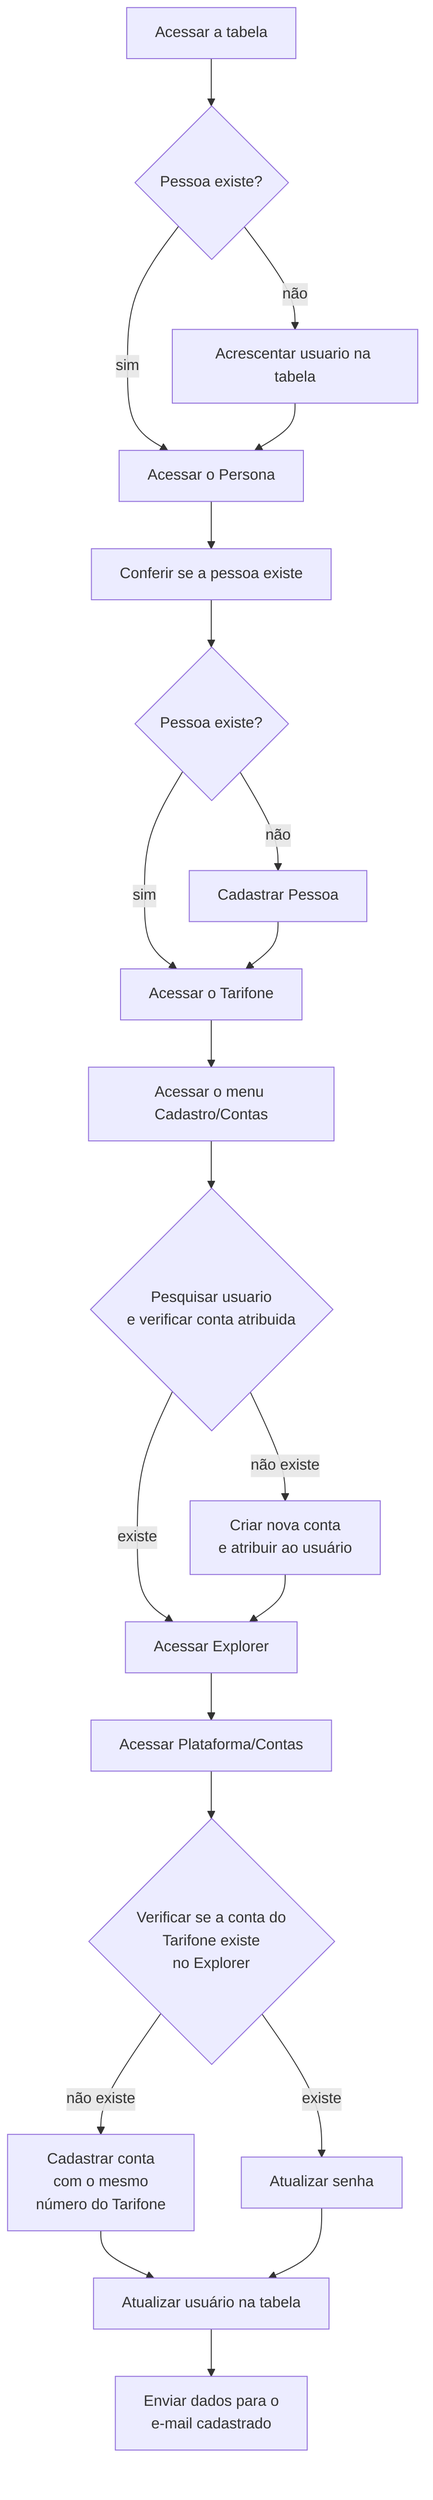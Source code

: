 flowchart    
    TB1[Acessar a tabela] --> TB2{Pessoa existe?}
    TB2 --sim--> P[Acessar o Persona]
    TB2 --"não"--> TB3[Acrescentar usuario na tabela]
    TB3 --> P
    P --> P1[Conferir se a pessoa existe]
    P1 --> P2
    P2{Pessoa existe?} --sim--> T[Acessar o Tarifone]
    P2 --"não"--> P3[Cadastrar Pessoa]
    P3 --> T
    T --> T1[Acessar o menu Cadastro/Contas]
    T1 --> T2{Pesquisar usuario</br>e verificar conta atribuida}
    T2 --existe--> E[Acessar Explorer]
    T2 --"não existe"--> T3[Criar nova conta</br>e atribuir ao usuário]
    T3 --> E
    E --> E1[Acessar Plataforma/Contas] 
    E1 --> E2{Verificar se a conta do</br>Tarifone existe</br>no Explorer}
    E2 --existe--> S[Atualizar senha]
    E2 --"não existe"--> S1[Cadastrar conta</br>com o mesmo</br>número do Tarifone]
    S1 --> TB4[Atualizar usuário na tabela]
    S --> TB4
    TB4 --> EM[Enviar dados para o</br>e-mail cadastrado]